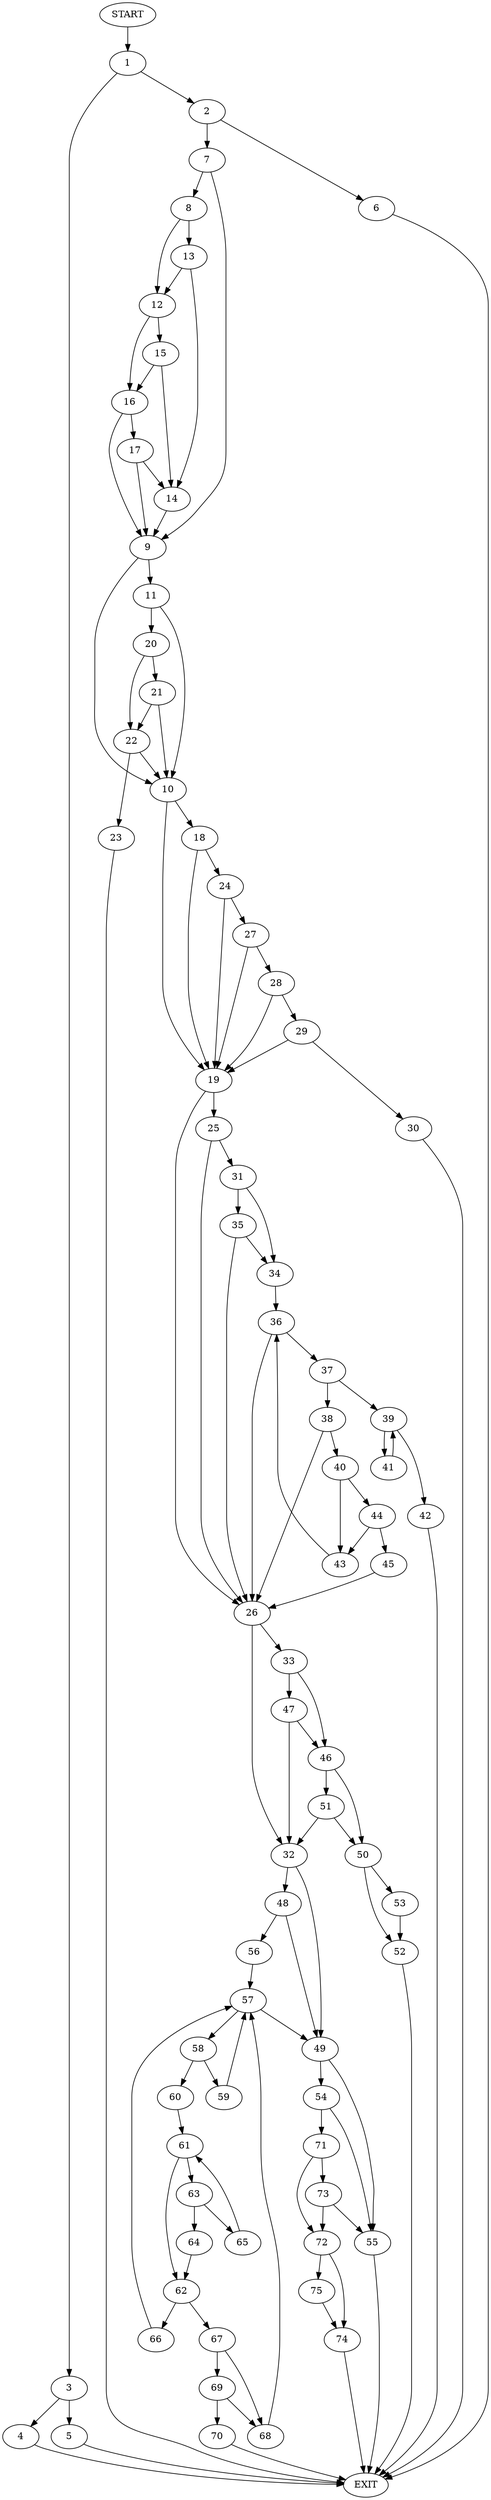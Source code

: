 digraph {
0 [label="START"]
76 [label="EXIT"]
0 -> 1
1 -> 2
1 -> 3
3 -> 4
3 -> 5
2 -> 6
2 -> 7
4 -> 76
5 -> 76
6 -> 76
7 -> 8
7 -> 9
9 -> 10
9 -> 11
8 -> 12
8 -> 13
13 -> 12
13 -> 14
12 -> 15
12 -> 16
14 -> 9
16 -> 9
16 -> 17
15 -> 16
15 -> 14
17 -> 9
17 -> 14
10 -> 18
10 -> 19
11 -> 10
11 -> 20
20 -> 21
20 -> 22
21 -> 22
21 -> 10
22 -> 23
22 -> 10
23 -> 76
18 -> 24
18 -> 19
19 -> 25
19 -> 26
24 -> 19
24 -> 27
27 -> 28
27 -> 19
28 -> 19
28 -> 29
29 -> 30
29 -> 19
30 -> 76
25 -> 31
25 -> 26
26 -> 32
26 -> 33
31 -> 34
31 -> 35
35 -> 34
35 -> 26
34 -> 36
36 -> 37
36 -> 26
37 -> 38
37 -> 39
38 -> 40
38 -> 26
39 -> 41
39 -> 42
42 -> 76
41 -> 39
40 -> 43
40 -> 44
43 -> 36
44 -> 43
44 -> 45
45 -> 26
33 -> 46
33 -> 47
32 -> 48
32 -> 49
47 -> 32
47 -> 46
46 -> 50
46 -> 51
50 -> 52
50 -> 53
51 -> 32
51 -> 50
53 -> 52
52 -> 76
49 -> 54
49 -> 55
48 -> 56
48 -> 49
56 -> 57
57 -> 49
57 -> 58
58 -> 59
58 -> 60
59 -> 57
60 -> 61
61 -> 62
61 -> 63
63 -> 64
63 -> 65
62 -> 66
62 -> 67
64 -> 62
65 -> 61
67 -> 68
67 -> 69
66 -> 57
69 -> 68
69 -> 70
68 -> 57
70 -> 76
55 -> 76
54 -> 55
54 -> 71
71 -> 72
71 -> 73
72 -> 74
72 -> 75
73 -> 72
73 -> 55
75 -> 74
74 -> 76
}
